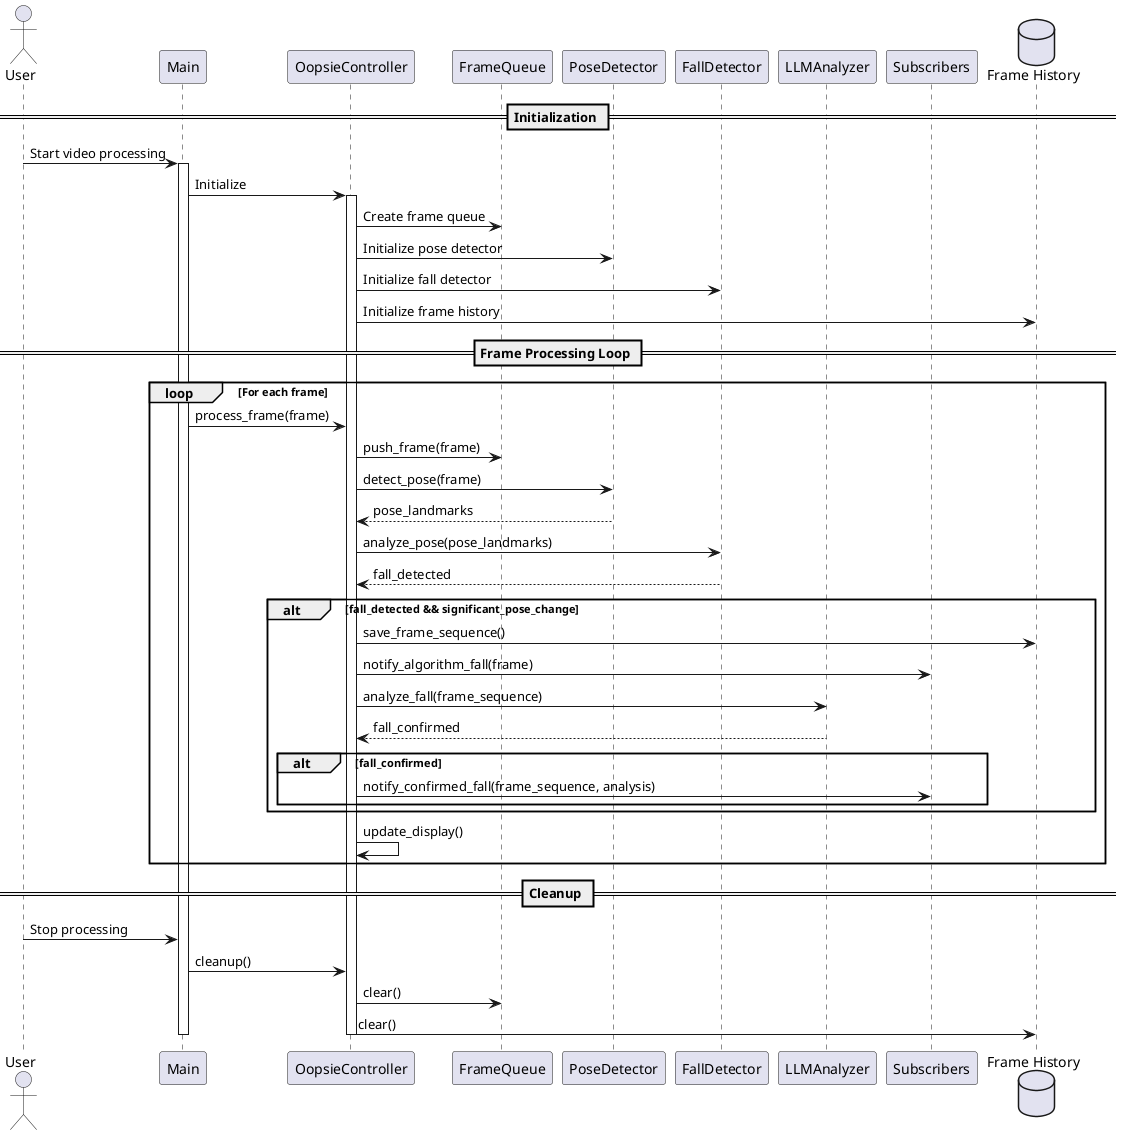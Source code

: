 @startuml ElderCareVision Sequence

actor User
participant "Main" as main
participant "OopsieController" as controller
participant "FrameQueue" as queue
participant "PoseDetector" as pose
participant "FallDetector" as fall
participant "LLMAnalyzer" as llm
participant "Subscribers" as sub
database "Frame History" as history

== Initialization ==
User -> main: Start video processing
activate main
main -> controller: Initialize
activate controller
controller -> queue: Create frame queue
controller -> pose: Initialize pose detector
controller -> fall: Initialize fall detector
controller -> history: Initialize frame history

== Frame Processing Loop ==
loop For each frame
    main -> controller: process_frame(frame)
    controller -> queue: push_frame(frame)
    
    controller -> pose: detect_pose(frame)
    pose --> controller: pose_landmarks
    
    controller -> fall: analyze_pose(pose_landmarks)
    fall --> controller: fall_detected
    
    alt fall_detected && significant_pose_change
        controller -> history: save_frame_sequence()
        controller -> sub: notify_algorithm_fall(frame)
        
        controller -> llm: analyze_fall(frame_sequence)
        llm --> controller: fall_confirmed
        
        alt fall_confirmed
            controller -> sub: notify_confirmed_fall(frame_sequence, analysis)
        end
    end
    
    controller -> controller: update_display()
end

== Cleanup ==
User -> main: Stop processing
main -> controller: cleanup()
controller -> queue: clear()
controller -> history: clear()
deactivate controller
deactivate main

@enduml